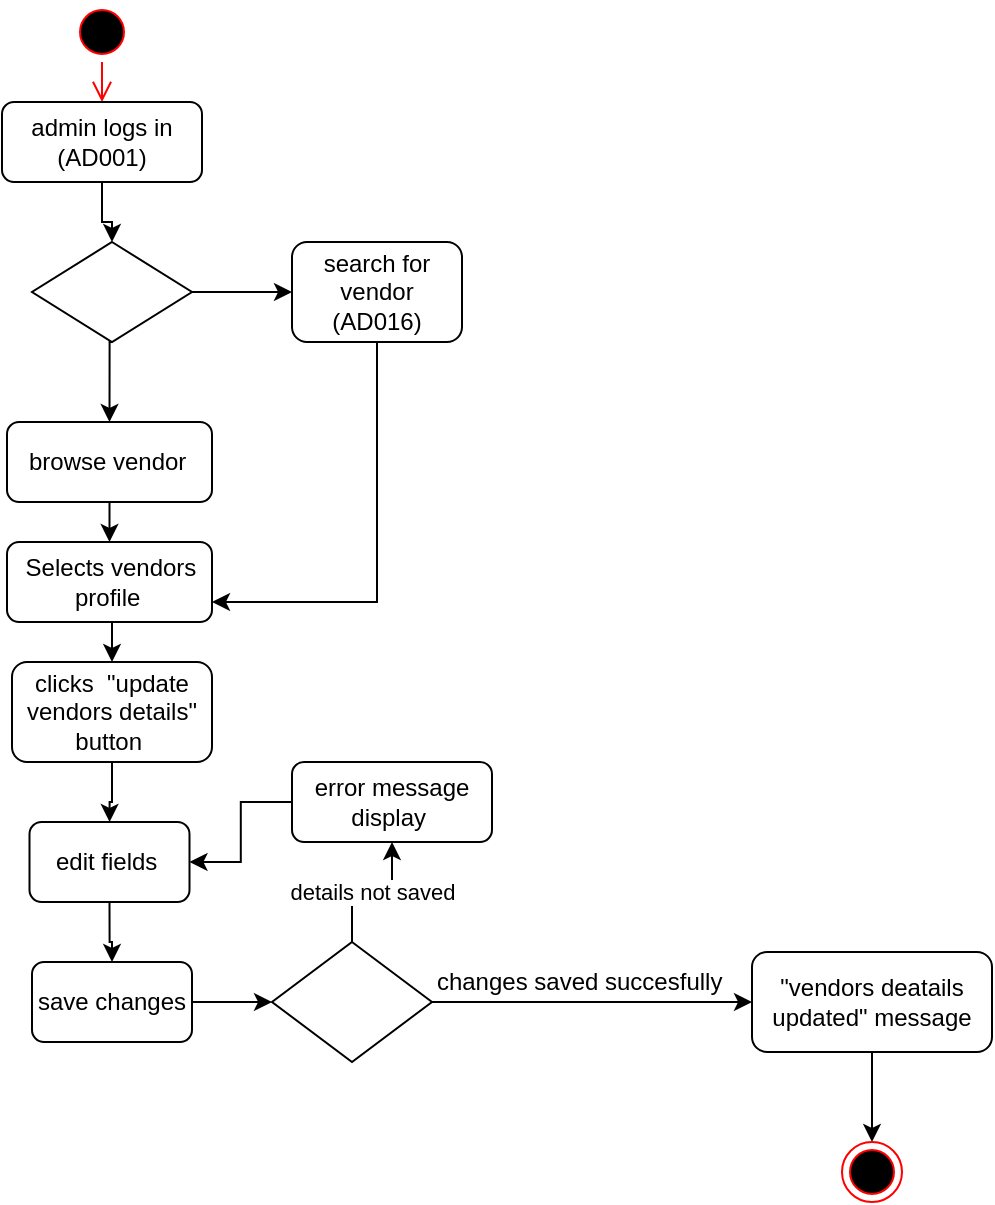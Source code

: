 <mxfile version="21.3.6" type="google">
  <diagram name="Page-1" id="sek1rrs6Zul0gTk4e69I">
    <mxGraphModel grid="1" page="1" gridSize="10" guides="1" tooltips="1" connect="1" arrows="1" fold="1" pageScale="1" pageWidth="850" pageHeight="1100" math="0" shadow="0">
      <root>
        <mxCell id="0" />
        <mxCell id="1" parent="0" />
        <mxCell id="y2QLyuOmQJnm9BtM_lpy-1" value="" style="ellipse;html=1;shape=startState;fillColor=#000000;strokeColor=#ff0000;" vertex="1" parent="1">
          <mxGeometry x="100" y="60" width="30" height="30" as="geometry" />
        </mxCell>
        <mxCell id="y2QLyuOmQJnm9BtM_lpy-2" value="" style="edgeStyle=orthogonalEdgeStyle;html=1;verticalAlign=bottom;endArrow=open;endSize=8;strokeColor=#ff0000;rounded=0;" edge="1" parent="1" source="y2QLyuOmQJnm9BtM_lpy-1" target="y2QLyuOmQJnm9BtM_lpy-3">
          <mxGeometry relative="1" as="geometry">
            <mxPoint x="115" y="120" as="targetPoint" />
          </mxGeometry>
        </mxCell>
        <mxCell id="y2QLyuOmQJnm9BtM_lpy-7" style="edgeStyle=orthogonalEdgeStyle;rounded=0;orthogonalLoop=1;jettySize=auto;html=1;exitX=0.5;exitY=1;exitDx=0;exitDy=0;" edge="1" parent="1" source="y2QLyuOmQJnm9BtM_lpy-3" target="y2QLyuOmQJnm9BtM_lpy-6">
          <mxGeometry relative="1" as="geometry" />
        </mxCell>
        <mxCell id="y2QLyuOmQJnm9BtM_lpy-3" value="admin logs in (AD001)" style="rounded=1;whiteSpace=wrap;html=1;" vertex="1" parent="1">
          <mxGeometry x="65" y="110" width="100" height="40" as="geometry" />
        </mxCell>
        <mxCell id="y2QLyuOmQJnm9BtM_lpy-16" style="edgeStyle=orthogonalEdgeStyle;rounded=0;orthogonalLoop=1;jettySize=auto;html=1;exitX=0.5;exitY=1;exitDx=0;exitDy=0;entryX=1;entryY=0.75;entryDx=0;entryDy=0;" edge="1" parent="1" source="y2QLyuOmQJnm9BtM_lpy-4" target="y2QLyuOmQJnm9BtM_lpy-11">
          <mxGeometry relative="1" as="geometry" />
        </mxCell>
        <mxCell id="y2QLyuOmQJnm9BtM_lpy-4" value="search for vendor (AD016)" style="rounded=1;whiteSpace=wrap;html=1;" vertex="1" parent="1">
          <mxGeometry x="210" y="180" width="85" height="50" as="geometry" />
        </mxCell>
        <mxCell id="y2QLyuOmQJnm9BtM_lpy-8" style="edgeStyle=orthogonalEdgeStyle;rounded=0;orthogonalLoop=1;jettySize=auto;html=1;exitX=1;exitY=0.5;exitDx=0;exitDy=0;entryX=0;entryY=0.5;entryDx=0;entryDy=0;" edge="1" parent="1" source="y2QLyuOmQJnm9BtM_lpy-6" target="y2QLyuOmQJnm9BtM_lpy-4">
          <mxGeometry relative="1" as="geometry" />
        </mxCell>
        <mxCell id="y2QLyuOmQJnm9BtM_lpy-10" style="edgeStyle=orthogonalEdgeStyle;rounded=0;orthogonalLoop=1;jettySize=auto;html=1;exitX=0.5;exitY=1;exitDx=0;exitDy=0;entryX=0.5;entryY=0;entryDx=0;entryDy=0;" edge="1" parent="1" source="y2QLyuOmQJnm9BtM_lpy-6" target="y2QLyuOmQJnm9BtM_lpy-9">
          <mxGeometry relative="1" as="geometry">
            <Array as="points">
              <mxPoint x="119" y="230" />
            </Array>
          </mxGeometry>
        </mxCell>
        <mxCell id="y2QLyuOmQJnm9BtM_lpy-6" value="" style="rhombus;whiteSpace=wrap;html=1;" vertex="1" parent="1">
          <mxGeometry x="80" y="180" width="80" height="50" as="geometry" />
        </mxCell>
        <mxCell id="y2QLyuOmQJnm9BtM_lpy-13" style="edgeStyle=orthogonalEdgeStyle;rounded=0;orthogonalLoop=1;jettySize=auto;html=1;exitX=0.5;exitY=1;exitDx=0;exitDy=0;entryX=0.5;entryY=0;entryDx=0;entryDy=0;" edge="1" parent="1" source="y2QLyuOmQJnm9BtM_lpy-9" target="y2QLyuOmQJnm9BtM_lpy-11">
          <mxGeometry relative="1" as="geometry" />
        </mxCell>
        <mxCell id="y2QLyuOmQJnm9BtM_lpy-9" value="browse vendor&amp;nbsp;" style="rounded=1;whiteSpace=wrap;html=1;" vertex="1" parent="1">
          <mxGeometry x="67.5" y="270" width="102.5" height="40" as="geometry" />
        </mxCell>
        <mxCell id="y2QLyuOmQJnm9BtM_lpy-14" style="edgeStyle=orthogonalEdgeStyle;rounded=0;orthogonalLoop=1;jettySize=auto;html=1;exitX=0.5;exitY=1;exitDx=0;exitDy=0;entryX=0.5;entryY=0;entryDx=0;entryDy=0;" edge="1" parent="1" source="y2QLyuOmQJnm9BtM_lpy-11" target="y2QLyuOmQJnm9BtM_lpy-12">
          <mxGeometry relative="1" as="geometry" />
        </mxCell>
        <mxCell id="y2QLyuOmQJnm9BtM_lpy-11" value="Selects vendors profile&amp;nbsp;" style="rounded=1;whiteSpace=wrap;html=1;" vertex="1" parent="1">
          <mxGeometry x="67.5" y="330" width="102.5" height="40" as="geometry" />
        </mxCell>
        <mxCell id="y2QLyuOmQJnm9BtM_lpy-18" style="edgeStyle=orthogonalEdgeStyle;rounded=0;orthogonalLoop=1;jettySize=auto;html=1;exitX=0.5;exitY=1;exitDx=0;exitDy=0;" edge="1" parent="1" source="y2QLyuOmQJnm9BtM_lpy-12" target="y2QLyuOmQJnm9BtM_lpy-17">
          <mxGeometry relative="1" as="geometry" />
        </mxCell>
        <mxCell id="y2QLyuOmQJnm9BtM_lpy-12" value="clicks&amp;nbsp; &quot;update vendors details&quot;&lt;br&gt;button&amp;nbsp;" style="rounded=1;whiteSpace=wrap;html=1;" vertex="1" parent="1">
          <mxGeometry x="70" y="390" width="100" height="50" as="geometry" />
        </mxCell>
        <mxCell id="y2QLyuOmQJnm9BtM_lpy-20" style="edgeStyle=orthogonalEdgeStyle;rounded=0;orthogonalLoop=1;jettySize=auto;html=1;exitX=0.5;exitY=1;exitDx=0;exitDy=0;" edge="1" parent="1" source="y2QLyuOmQJnm9BtM_lpy-17" target="y2QLyuOmQJnm9BtM_lpy-19">
          <mxGeometry relative="1" as="geometry" />
        </mxCell>
        <mxCell id="y2QLyuOmQJnm9BtM_lpy-17" value="edit fields&amp;nbsp;" style="rounded=1;whiteSpace=wrap;html=1;" vertex="1" parent="1">
          <mxGeometry x="78.75" y="470" width="80" height="40" as="geometry" />
        </mxCell>
        <mxCell id="y2QLyuOmQJnm9BtM_lpy-22" value="" style="edgeStyle=orthogonalEdgeStyle;rounded=0;orthogonalLoop=1;jettySize=auto;html=1;" edge="1" parent="1" source="y2QLyuOmQJnm9BtM_lpy-19" target="y2QLyuOmQJnm9BtM_lpy-21">
          <mxGeometry relative="1" as="geometry" />
        </mxCell>
        <mxCell id="y2QLyuOmQJnm9BtM_lpy-19" value="save changes" style="rounded=1;whiteSpace=wrap;html=1;" vertex="1" parent="1">
          <mxGeometry x="80" y="540" width="80" height="40" as="geometry" />
        </mxCell>
        <mxCell id="y2QLyuOmQJnm9BtM_lpy-24" value="" style="edgeStyle=orthogonalEdgeStyle;rounded=0;orthogonalLoop=1;jettySize=auto;html=1;" edge="1" parent="1" source="y2QLyuOmQJnm9BtM_lpy-21" target="y2QLyuOmQJnm9BtM_lpy-23">
          <mxGeometry relative="1" as="geometry" />
        </mxCell>
        <mxCell id="y2QLyuOmQJnm9BtM_lpy-29" value="details not saved" style="edgeStyle=orthogonalEdgeStyle;rounded=0;orthogonalLoop=1;jettySize=auto;html=1;exitX=0.5;exitY=0;exitDx=0;exitDy=0;entryX=0.5;entryY=1;entryDx=0;entryDy=0;" edge="1" parent="1" source="y2QLyuOmQJnm9BtM_lpy-21" target="y2QLyuOmQJnm9BtM_lpy-27">
          <mxGeometry relative="1" as="geometry" />
        </mxCell>
        <mxCell id="y2QLyuOmQJnm9BtM_lpy-21" value="" style="rhombus;whiteSpace=wrap;html=1;" vertex="1" parent="1">
          <mxGeometry x="200" y="530" width="80" height="60" as="geometry" />
        </mxCell>
        <mxCell id="y2QLyuOmQJnm9BtM_lpy-32" value="" style="edgeStyle=orthogonalEdgeStyle;rounded=0;orthogonalLoop=1;jettySize=auto;html=1;" edge="1" parent="1" source="y2QLyuOmQJnm9BtM_lpy-23" target="y2QLyuOmQJnm9BtM_lpy-31">
          <mxGeometry relative="1" as="geometry" />
        </mxCell>
        <mxCell id="y2QLyuOmQJnm9BtM_lpy-23" value="&quot;vendors deatails updated&quot; message" style="rounded=1;whiteSpace=wrap;html=1;" vertex="1" parent="1">
          <mxGeometry x="440" y="535" width="120" height="50" as="geometry" />
        </mxCell>
        <mxCell id="y2QLyuOmQJnm9BtM_lpy-26" value="changes saved succesfully&amp;nbsp;" style="text;html=1;align=center;verticalAlign=middle;resizable=0;points=[];autosize=1;strokeColor=none;fillColor=none;" vertex="1" parent="1">
          <mxGeometry x="270" y="535" width="170" height="30" as="geometry" />
        </mxCell>
        <mxCell id="y2QLyuOmQJnm9BtM_lpy-30" style="edgeStyle=orthogonalEdgeStyle;rounded=0;orthogonalLoop=1;jettySize=auto;html=1;exitX=0;exitY=0.5;exitDx=0;exitDy=0;entryX=1;entryY=0.5;entryDx=0;entryDy=0;" edge="1" parent="1" source="y2QLyuOmQJnm9BtM_lpy-27" target="y2QLyuOmQJnm9BtM_lpy-17">
          <mxGeometry relative="1" as="geometry" />
        </mxCell>
        <mxCell id="y2QLyuOmQJnm9BtM_lpy-27" value="error message display&amp;nbsp;" style="rounded=1;whiteSpace=wrap;html=1;" vertex="1" parent="1">
          <mxGeometry x="210" y="440" width="100" height="40" as="geometry" />
        </mxCell>
        <mxCell id="y2QLyuOmQJnm9BtM_lpy-31" value="" style="ellipse;html=1;shape=endState;fillColor=#000000;strokeColor=#ff0000;" vertex="1" parent="1">
          <mxGeometry x="485" y="630" width="30" height="30" as="geometry" />
        </mxCell>
      </root>
    </mxGraphModel>
  </diagram>
</mxfile>
